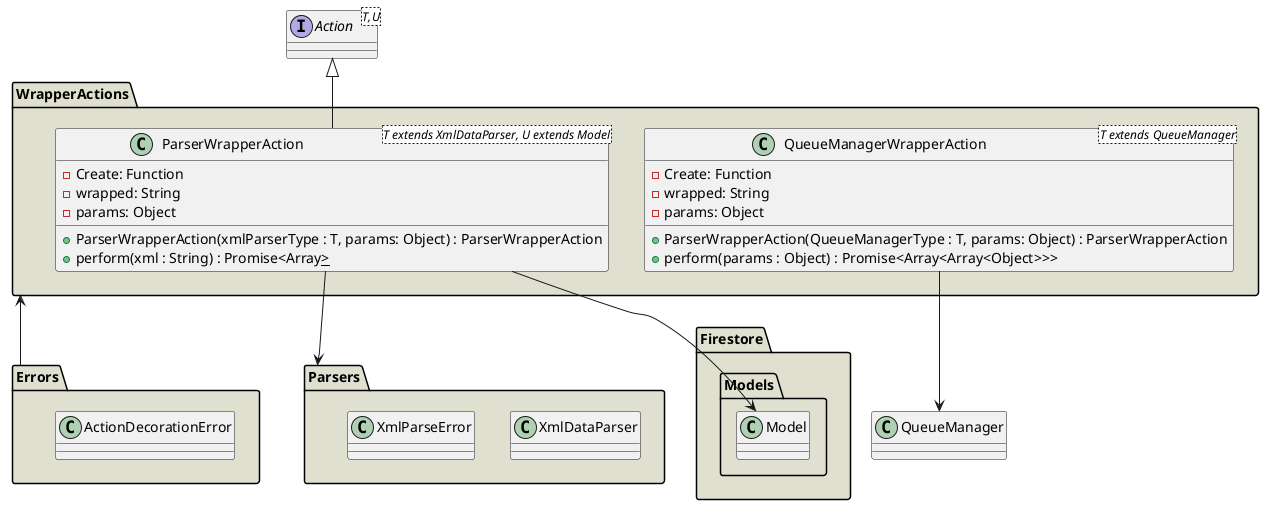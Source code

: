 @startuml

interface Action <T,U>
class QueueManager
package Errors #e0e0d1 {
    class ActionDecorationError
}
package Parsers #e0e0d1 {
    class XmlDataParser
    class XmlParseError
}

package Firestore #e0e0d1 {
    package Models #e0e0d1 {
        class Model
    }
}
package WrapperActions #e0e0d1 {
    class ParserWrapperAction <T extends XmlDataParser, U extends Model>{
        - Create: Function
        - wrapped: String
        - params: Object
        + ParserWrapperAction(xmlParserType : T, params: Object) : ParserWrapperAction
        + perform(xml : String) : Promise<Array<U>>
    }
    Action <|-- ParserWrapperAction
    ParserWrapperAction --> Parsers
    ParserWrapperAction --> Model

    class QueueManagerWrapperAction<T extends QueueManager> {
        - Create: Function
        - wrapped: String
        - params: Object
        + ParserWrapperAction(QueueManagerType : T, params: Object) : ParserWrapperAction
        + perform(params : Object) : Promise<Array<Array<Object>>>
    }
    QueueManagerWrapperAction --> QueueManager
}
WrapperActions <-- Errors




@enduml